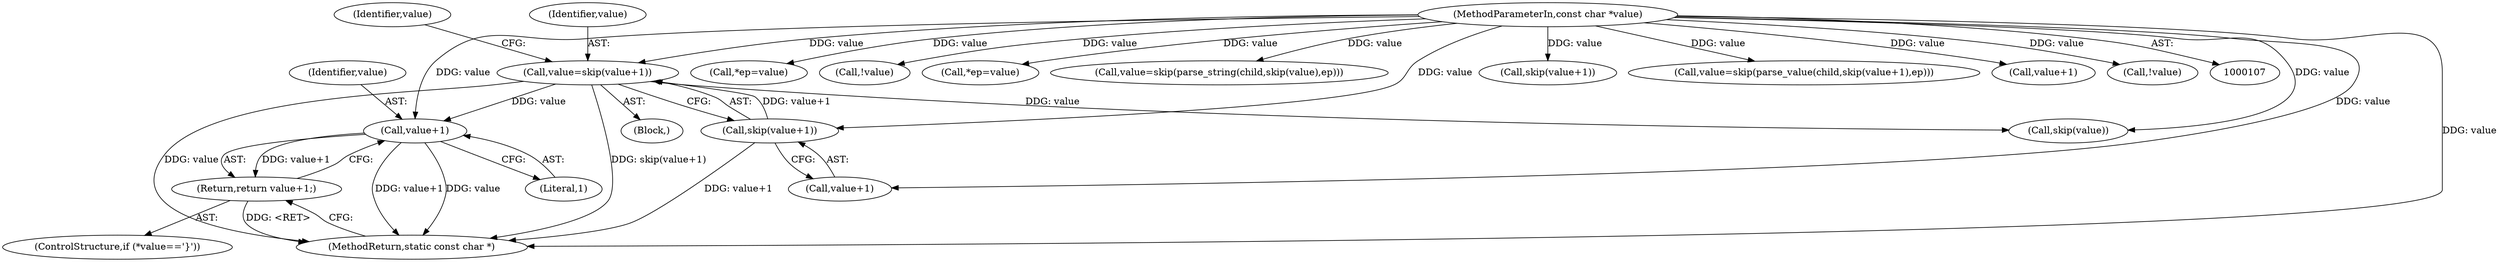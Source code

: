 digraph "0_iperf_91f2fa59e8ed80dfbf400add0164ee0e508e412a_37@pointer" {
"1000142" [label="(Call,value+1)"];
"1000130" [label="(Call,value=skip(value+1))"];
"1000132" [label="(Call,skip(value+1))"];
"1000109" [label="(MethodParameterIn,const char *value)"];
"1000141" [label="(Return,return value+1;)"];
"1000133" [label="(Call,value+1)"];
"1000143" [label="(Identifier,value)"];
"1000190" [label="(Call,*ep=value)"];
"1000168" [label="(Call,!value)"];
"1000141" [label="(Return,return value+1;)"];
"1000164" [label="(Call,skip(value))"];
"1000119" [label="(Call,*ep=value)"];
"1000159" [label="(Call,value=skip(parse_string(child,skip(value),ep)))"];
"1000142" [label="(Call,value+1)"];
"1000211" [label="(MethodReturn,static const char *)"];
"1000144" [label="(Literal,1)"];
"1000130" [label="(Call,value=skip(value+1))"];
"1000201" [label="(Call,skip(value+1))"];
"1000111" [label="(Block,)"];
"1000139" [label="(Identifier,value)"];
"1000196" [label="(Call,value=skip(parse_value(child,skip(value+1),ep)))"];
"1000109" [label="(MethodParameterIn,const char *value)"];
"1000132" [label="(Call,skip(value+1))"];
"1000202" [label="(Call,value+1)"];
"1000131" [label="(Identifier,value)"];
"1000207" [label="(Call,!value)"];
"1000136" [label="(ControlStructure,if (*value=='}'))"];
"1000142" -> "1000141"  [label="AST: "];
"1000142" -> "1000144"  [label="CFG: "];
"1000143" -> "1000142"  [label="AST: "];
"1000144" -> "1000142"  [label="AST: "];
"1000141" -> "1000142"  [label="CFG: "];
"1000142" -> "1000211"  [label="DDG: value+1"];
"1000142" -> "1000211"  [label="DDG: value"];
"1000142" -> "1000141"  [label="DDG: value+1"];
"1000130" -> "1000142"  [label="DDG: value"];
"1000109" -> "1000142"  [label="DDG: value"];
"1000130" -> "1000111"  [label="AST: "];
"1000130" -> "1000132"  [label="CFG: "];
"1000131" -> "1000130"  [label="AST: "];
"1000132" -> "1000130"  [label="AST: "];
"1000139" -> "1000130"  [label="CFG: "];
"1000130" -> "1000211"  [label="DDG: skip(value+1)"];
"1000130" -> "1000211"  [label="DDG: value"];
"1000132" -> "1000130"  [label="DDG: value+1"];
"1000109" -> "1000130"  [label="DDG: value"];
"1000130" -> "1000164"  [label="DDG: value"];
"1000132" -> "1000133"  [label="CFG: "];
"1000133" -> "1000132"  [label="AST: "];
"1000132" -> "1000211"  [label="DDG: value+1"];
"1000109" -> "1000132"  [label="DDG: value"];
"1000109" -> "1000107"  [label="AST: "];
"1000109" -> "1000211"  [label="DDG: value"];
"1000109" -> "1000119"  [label="DDG: value"];
"1000109" -> "1000133"  [label="DDG: value"];
"1000109" -> "1000159"  [label="DDG: value"];
"1000109" -> "1000164"  [label="DDG: value"];
"1000109" -> "1000168"  [label="DDG: value"];
"1000109" -> "1000190"  [label="DDG: value"];
"1000109" -> "1000196"  [label="DDG: value"];
"1000109" -> "1000201"  [label="DDG: value"];
"1000109" -> "1000202"  [label="DDG: value"];
"1000109" -> "1000207"  [label="DDG: value"];
"1000141" -> "1000136"  [label="AST: "];
"1000211" -> "1000141"  [label="CFG: "];
"1000141" -> "1000211"  [label="DDG: <RET>"];
}
